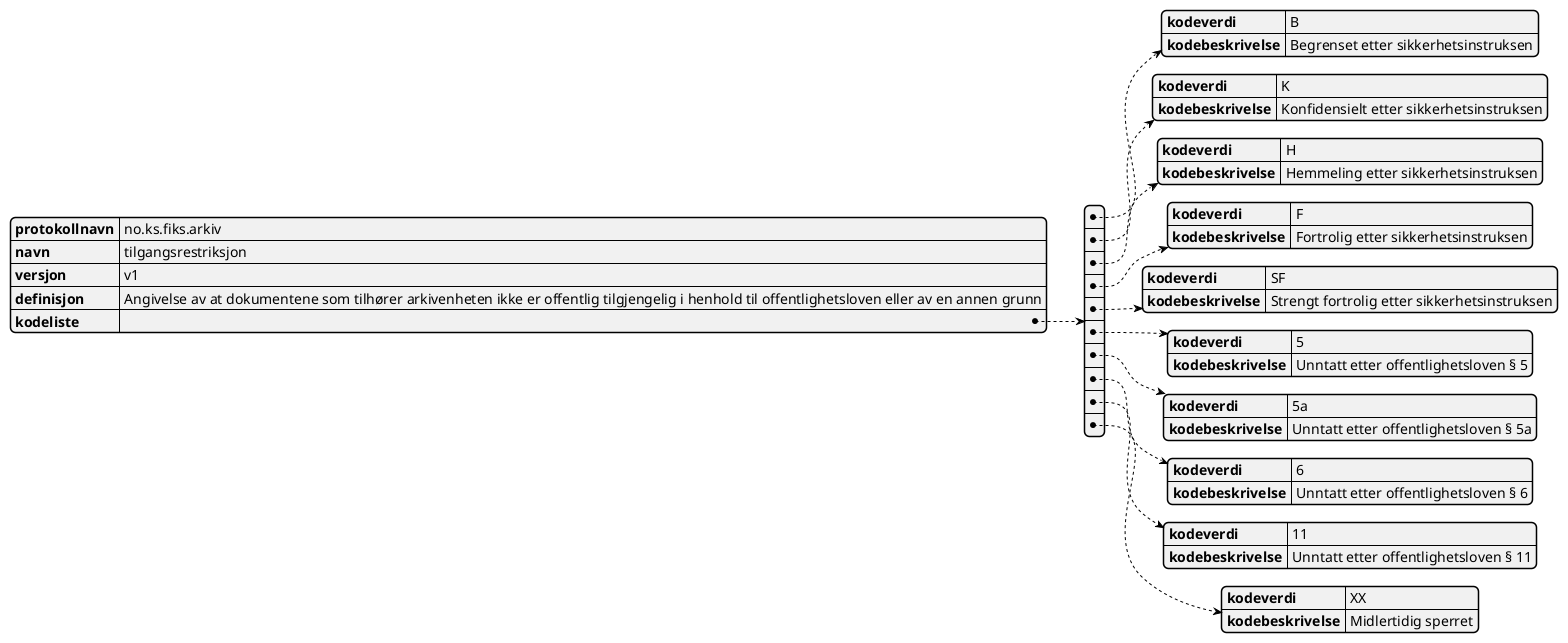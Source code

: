 @startjson
{
  "protokollnavn": "no.ks.fiks.arkiv",
  "navn": "tilgangsrestriksjon",
  "versjon": "v1",
  "definisjon": "Angivelse av at dokumentene som tilhører arkivenheten ikke er offentlig tilgjengelig i henhold til offentlighetsloven eller av en annen grunn",
  "kodeliste": [
    {
      "kodeverdi" : "B",
      "kodebeskrivelse" : "Begrenset etter sikkerhetsinstruksen"
    },
    {
      "kodeverdi" : "K",
      "kodebeskrivelse" : "Konfidensielt etter sikkerhetsinstruksen"
    },
    {
      "kodeverdi" : "H",
      "kodebeskrivelse" : "Hemmeling etter sikkerhetsinstruksen"
    },
    {
      "kodeverdi" : "F",
      "kodebeskrivelse" : "Fortrolig etter sikkerhetsinstruksen"
    },
    {
      "kodeverdi" : "SF",
      "kodebeskrivelse" : "Strengt fortrolig etter sikkerhetsinstruksen"
    },
    {
      "kodeverdi" : "5",
      "kodebeskrivelse" : "Unntatt etter offentlighetsloven § 5"
    },
    {
      "kodeverdi" : "5a",
      "kodebeskrivelse" : "Unntatt etter offentlighetsloven § 5a"
    },
    {
      "kodeverdi" : "6",
      "kodebeskrivelse" : "Unntatt etter offentlighetsloven § 6"
    },
    {
      "kodeverdi" : "11",
      "kodebeskrivelse" : "Unntatt etter offentlighetsloven § 11"
    },
    {
      "kodeverdi" : "XX",
      "kodebeskrivelse" : "Midlertidig sperret"
    }
  ]
}
@endjson